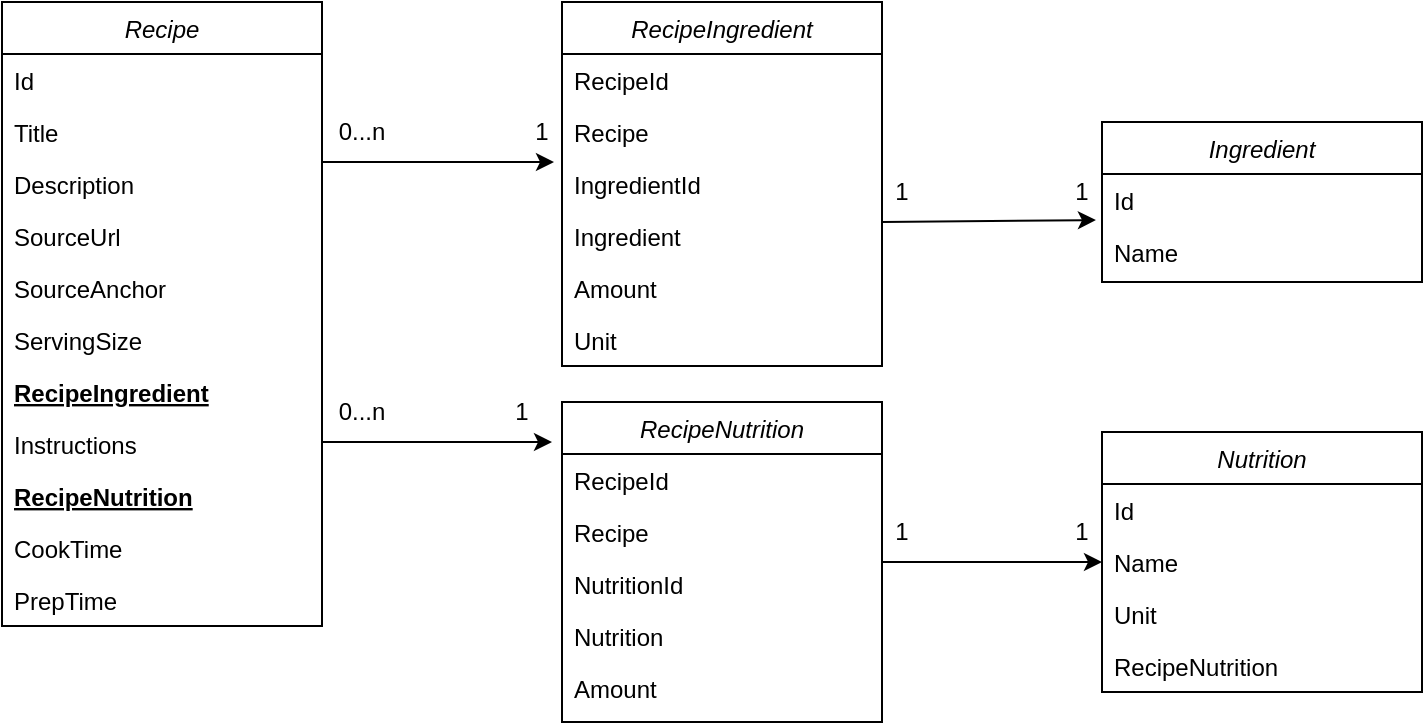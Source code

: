<mxfile version="24.8.3">
  <diagram id="C5RBs43oDa-KdzZeNtuy" name="Page-1">
    <mxGraphModel dx="1050" dy="596" grid="1" gridSize="10" guides="1" tooltips="1" connect="1" arrows="1" fold="1" page="1" pageScale="1" pageWidth="827" pageHeight="1169" math="0" shadow="0">
      <root>
        <mxCell id="WIyWlLk6GJQsqaUBKTNV-0" />
        <mxCell id="WIyWlLk6GJQsqaUBKTNV-1" parent="WIyWlLk6GJQsqaUBKTNV-0" />
        <mxCell id="zkfFHV4jXpPFQw0GAbJ--0" value="Recipe" style="swimlane;fontStyle=2;align=center;verticalAlign=top;childLayout=stackLayout;horizontal=1;startSize=26;horizontalStack=0;resizeParent=1;resizeLast=0;collapsible=1;marginBottom=0;rounded=0;shadow=0;strokeWidth=1;" parent="WIyWlLk6GJQsqaUBKTNV-1" vertex="1">
          <mxGeometry x="40" y="40" width="160" height="312" as="geometry">
            <mxRectangle x="40" y="40" width="160" height="26" as="alternateBounds" />
          </mxGeometry>
        </mxCell>
        <mxCell id="zkfFHV4jXpPFQw0GAbJ--1" value="Id" style="text;align=left;verticalAlign=top;spacingLeft=4;spacingRight=4;overflow=hidden;rotatable=0;points=[[0,0.5],[1,0.5]];portConstraint=eastwest;" parent="zkfFHV4jXpPFQw0GAbJ--0" vertex="1">
          <mxGeometry y="26" width="160" height="26" as="geometry" />
        </mxCell>
        <mxCell id="zkfFHV4jXpPFQw0GAbJ--2" value="Title" style="text;align=left;verticalAlign=top;spacingLeft=4;spacingRight=4;overflow=hidden;rotatable=0;points=[[0,0.5],[1,0.5]];portConstraint=eastwest;rounded=0;shadow=0;html=0;" parent="zkfFHV4jXpPFQw0GAbJ--0" vertex="1">
          <mxGeometry y="52" width="160" height="26" as="geometry" />
        </mxCell>
        <mxCell id="zkfFHV4jXpPFQw0GAbJ--3" value="Description" style="text;align=left;verticalAlign=top;spacingLeft=4;spacingRight=4;overflow=hidden;rotatable=0;points=[[0,0.5],[1,0.5]];portConstraint=eastwest;rounded=0;shadow=0;html=0;" parent="zkfFHV4jXpPFQw0GAbJ--0" vertex="1">
          <mxGeometry y="78" width="160" height="26" as="geometry" />
        </mxCell>
        <mxCell id="-X8Rm0rjrPP5jsaO2sCb-1" value="SourceUrl" style="text;align=left;verticalAlign=top;spacingLeft=4;spacingRight=4;overflow=hidden;rotatable=0;points=[[0,0.5],[1,0.5]];portConstraint=eastwest;rounded=0;shadow=0;html=0;" parent="zkfFHV4jXpPFQw0GAbJ--0" vertex="1">
          <mxGeometry y="104" width="160" height="26" as="geometry" />
        </mxCell>
        <mxCell id="-X8Rm0rjrPP5jsaO2sCb-31" value="SourceAnchor" style="text;align=left;verticalAlign=top;spacingLeft=4;spacingRight=4;overflow=hidden;rotatable=0;points=[[0,0.5],[1,0.5]];portConstraint=eastwest;rounded=0;shadow=0;html=0;" parent="zkfFHV4jXpPFQw0GAbJ--0" vertex="1">
          <mxGeometry y="130" width="160" height="26" as="geometry" />
        </mxCell>
        <mxCell id="-X8Rm0rjrPP5jsaO2sCb-2" value="ServingSize" style="text;align=left;verticalAlign=top;spacingLeft=4;spacingRight=4;overflow=hidden;rotatable=0;points=[[0,0.5],[1,0.5]];portConstraint=eastwest;rounded=0;shadow=0;html=0;" parent="zkfFHV4jXpPFQw0GAbJ--0" vertex="1">
          <mxGeometry y="156" width="160" height="26" as="geometry" />
        </mxCell>
        <mxCell id="-X8Rm0rjrPP5jsaO2sCb-6" value="RecipeIngredient" style="text;align=left;verticalAlign=top;spacingLeft=4;spacingRight=4;overflow=hidden;rotatable=0;points=[[0,0.5],[1,0.5]];portConstraint=eastwest;rounded=0;shadow=0;html=0;fontStyle=5" parent="zkfFHV4jXpPFQw0GAbJ--0" vertex="1">
          <mxGeometry y="182" width="160" height="26" as="geometry" />
        </mxCell>
        <mxCell id="-X8Rm0rjrPP5jsaO2sCb-7" value="Instructions" style="text;align=left;verticalAlign=top;spacingLeft=4;spacingRight=4;overflow=hidden;rotatable=0;points=[[0,0.5],[1,0.5]];portConstraint=eastwest;rounded=0;shadow=0;html=0;" parent="zkfFHV4jXpPFQw0GAbJ--0" vertex="1">
          <mxGeometry y="208" width="160" height="26" as="geometry" />
        </mxCell>
        <mxCell id="-X8Rm0rjrPP5jsaO2sCb-5" value="RecipeNutrition" style="text;align=left;verticalAlign=top;spacingLeft=4;spacingRight=4;overflow=hidden;rotatable=0;points=[[0,0.5],[1,0.5]];portConstraint=eastwest;rounded=0;shadow=0;html=0;fontStyle=5" parent="zkfFHV4jXpPFQw0GAbJ--0" vertex="1">
          <mxGeometry y="234" width="160" height="26" as="geometry" />
        </mxCell>
        <mxCell id="-X8Rm0rjrPP5jsaO2sCb-4" value="CookTime" style="text;align=left;verticalAlign=top;spacingLeft=4;spacingRight=4;overflow=hidden;rotatable=0;points=[[0,0.5],[1,0.5]];portConstraint=eastwest;rounded=0;shadow=0;html=0;" parent="zkfFHV4jXpPFQw0GAbJ--0" vertex="1">
          <mxGeometry y="260" width="160" height="26" as="geometry" />
        </mxCell>
        <mxCell id="-X8Rm0rjrPP5jsaO2sCb-3" value="PrepTime" style="text;align=left;verticalAlign=top;spacingLeft=4;spacingRight=4;overflow=hidden;rotatable=0;points=[[0,0.5],[1,0.5]];portConstraint=eastwest;rounded=0;shadow=0;html=0;" parent="zkfFHV4jXpPFQw0GAbJ--0" vertex="1">
          <mxGeometry y="286" width="160" height="26" as="geometry" />
        </mxCell>
        <mxCell id="-X8Rm0rjrPP5jsaO2sCb-8" value="Ingredient" style="swimlane;fontStyle=2;align=center;verticalAlign=top;childLayout=stackLayout;horizontal=1;startSize=26;horizontalStack=0;resizeParent=1;resizeLast=0;collapsible=1;marginBottom=0;rounded=0;shadow=0;strokeWidth=1;" parent="WIyWlLk6GJQsqaUBKTNV-1" vertex="1">
          <mxGeometry x="590" y="100" width="160" height="80" as="geometry">
            <mxRectangle x="230" y="140" width="160" height="26" as="alternateBounds" />
          </mxGeometry>
        </mxCell>
        <mxCell id="-X8Rm0rjrPP5jsaO2sCb-9" value="Id" style="text;align=left;verticalAlign=top;spacingLeft=4;spacingRight=4;overflow=hidden;rotatable=0;points=[[0,0.5],[1,0.5]];portConstraint=eastwest;" parent="-X8Rm0rjrPP5jsaO2sCb-8" vertex="1">
          <mxGeometry y="26" width="160" height="26" as="geometry" />
        </mxCell>
        <mxCell id="-X8Rm0rjrPP5jsaO2sCb-10" value="Name" style="text;align=left;verticalAlign=top;spacingLeft=4;spacingRight=4;overflow=hidden;rotatable=0;points=[[0,0.5],[1,0.5]];portConstraint=eastwest;rounded=0;shadow=0;html=0;" parent="-X8Rm0rjrPP5jsaO2sCb-8" vertex="1">
          <mxGeometry y="52" width="160" height="26" as="geometry" />
        </mxCell>
        <mxCell id="-X8Rm0rjrPP5jsaO2sCb-19" value="Nutrition" style="swimlane;fontStyle=2;align=center;verticalAlign=top;childLayout=stackLayout;horizontal=1;startSize=26;horizontalStack=0;resizeParent=1;resizeLast=0;collapsible=1;marginBottom=0;rounded=0;shadow=0;strokeWidth=1;" parent="WIyWlLk6GJQsqaUBKTNV-1" vertex="1">
          <mxGeometry x="590" y="255" width="160" height="130" as="geometry">
            <mxRectangle x="230" y="140" width="160" height="26" as="alternateBounds" />
          </mxGeometry>
        </mxCell>
        <mxCell id="-X8Rm0rjrPP5jsaO2sCb-20" value="Id" style="text;align=left;verticalAlign=top;spacingLeft=4;spacingRight=4;overflow=hidden;rotatable=0;points=[[0,0.5],[1,0.5]];portConstraint=eastwest;" parent="-X8Rm0rjrPP5jsaO2sCb-19" vertex="1">
          <mxGeometry y="26" width="160" height="26" as="geometry" />
        </mxCell>
        <mxCell id="-X8Rm0rjrPP5jsaO2sCb-21" value="Name" style="text;align=left;verticalAlign=top;spacingLeft=4;spacingRight=4;overflow=hidden;rotatable=0;points=[[0,0.5],[1,0.5]];portConstraint=eastwest;rounded=0;shadow=0;html=0;" parent="-X8Rm0rjrPP5jsaO2sCb-19" vertex="1">
          <mxGeometry y="52" width="160" height="26" as="geometry" />
        </mxCell>
        <mxCell id="-X8Rm0rjrPP5jsaO2sCb-23" value="Unit" style="text;align=left;verticalAlign=top;spacingLeft=4;spacingRight=4;overflow=hidden;rotatable=0;points=[[0,0.5],[1,0.5]];portConstraint=eastwest;rounded=0;shadow=0;html=0;" parent="-X8Rm0rjrPP5jsaO2sCb-19" vertex="1">
          <mxGeometry y="78" width="160" height="26" as="geometry" />
        </mxCell>
        <mxCell id="-X8Rm0rjrPP5jsaO2sCb-35" value="RecipeNutrition" style="text;align=left;verticalAlign=top;spacingLeft=4;spacingRight=4;overflow=hidden;rotatable=0;points=[[0,0.5],[1,0.5]];portConstraint=eastwest;rounded=0;shadow=0;html=0;" parent="-X8Rm0rjrPP5jsaO2sCb-19" vertex="1">
          <mxGeometry y="104" width="160" height="26" as="geometry" />
        </mxCell>
        <mxCell id="-X8Rm0rjrPP5jsaO2sCb-25" value="" style="endArrow=classic;html=1;rounded=0;entryX=0.75;entryY=1;entryDx=0;entryDy=0;" parent="WIyWlLk6GJQsqaUBKTNV-1" target="-X8Rm0rjrPP5jsaO2sCb-27" edge="1">
          <mxGeometry width="50" height="50" relative="1" as="geometry">
            <mxPoint x="200" y="260" as="sourcePoint" />
            <mxPoint x="300" y="287" as="targetPoint" />
          </mxGeometry>
        </mxCell>
        <mxCell id="-X8Rm0rjrPP5jsaO2sCb-26" value="0...n" style="text;html=1;align=center;verticalAlign=middle;whiteSpace=wrap;rounded=0;" parent="WIyWlLk6GJQsqaUBKTNV-1" vertex="1">
          <mxGeometry x="190" y="230" width="60" height="30" as="geometry" />
        </mxCell>
        <mxCell id="-X8Rm0rjrPP5jsaO2sCb-27" value="1" style="text;html=1;align=center;verticalAlign=middle;whiteSpace=wrap;rounded=0;" parent="WIyWlLk6GJQsqaUBKTNV-1" vertex="1">
          <mxGeometry x="270" y="230" width="60" height="30" as="geometry" />
        </mxCell>
        <mxCell id="-X8Rm0rjrPP5jsaO2sCb-32" value="" style="endArrow=classic;html=1;rounded=0;entryX=-0.025;entryY=0.077;entryDx=0;entryDy=0;entryPerimeter=0;" parent="WIyWlLk6GJQsqaUBKTNV-1" target="-X8Rm0rjrPP5jsaO2sCb-45" edge="1">
          <mxGeometry width="50" height="50" relative="1" as="geometry">
            <mxPoint x="200" y="120" as="sourcePoint" />
            <mxPoint x="306.96" y="120.002" as="targetPoint" />
          </mxGeometry>
        </mxCell>
        <mxCell id="-X8Rm0rjrPP5jsaO2sCb-33" value="0...n" style="text;html=1;align=center;verticalAlign=middle;whiteSpace=wrap;rounded=0;" parent="WIyWlLk6GJQsqaUBKTNV-1" vertex="1">
          <mxGeometry x="190" y="90" width="60" height="30" as="geometry" />
        </mxCell>
        <mxCell id="-X8Rm0rjrPP5jsaO2sCb-34" value="1" style="text;html=1;align=center;verticalAlign=middle;whiteSpace=wrap;rounded=0;" parent="WIyWlLk6GJQsqaUBKTNV-1" vertex="1">
          <mxGeometry x="280" y="90" width="60" height="30" as="geometry" />
        </mxCell>
        <mxCell id="-X8Rm0rjrPP5jsaO2sCb-36" value="RecipeNutrition" style="swimlane;fontStyle=2;align=center;verticalAlign=top;childLayout=stackLayout;horizontal=1;startSize=26;horizontalStack=0;resizeParent=1;resizeLast=0;collapsible=1;marginBottom=0;rounded=0;shadow=0;strokeWidth=1;" parent="WIyWlLk6GJQsqaUBKTNV-1" vertex="1">
          <mxGeometry x="320" y="240" width="160" height="160" as="geometry">
            <mxRectangle x="230" y="140" width="160" height="26" as="alternateBounds" />
          </mxGeometry>
        </mxCell>
        <mxCell id="-X8Rm0rjrPP5jsaO2sCb-37" value="RecipeId" style="text;align=left;verticalAlign=top;spacingLeft=4;spacingRight=4;overflow=hidden;rotatable=0;points=[[0,0.5],[1,0.5]];portConstraint=eastwest;" parent="-X8Rm0rjrPP5jsaO2sCb-36" vertex="1">
          <mxGeometry y="26" width="160" height="26" as="geometry" />
        </mxCell>
        <mxCell id="-X8Rm0rjrPP5jsaO2sCb-38" value="Recipe" style="text;align=left;verticalAlign=top;spacingLeft=4;spacingRight=4;overflow=hidden;rotatable=0;points=[[0,0.5],[1,0.5]];portConstraint=eastwest;rounded=0;shadow=0;html=0;" parent="-X8Rm0rjrPP5jsaO2sCb-36" vertex="1">
          <mxGeometry y="52" width="160" height="26" as="geometry" />
        </mxCell>
        <mxCell id="-X8Rm0rjrPP5jsaO2sCb-39" value="NutritionId" style="text;align=left;verticalAlign=top;spacingLeft=4;spacingRight=4;overflow=hidden;rotatable=0;points=[[0,0.5],[1,0.5]];portConstraint=eastwest;rounded=0;shadow=0;html=0;" parent="-X8Rm0rjrPP5jsaO2sCb-36" vertex="1">
          <mxGeometry y="78" width="160" height="26" as="geometry" />
        </mxCell>
        <mxCell id="-X8Rm0rjrPP5jsaO2sCb-40" value="Nutrition" style="text;align=left;verticalAlign=top;spacingLeft=4;spacingRight=4;overflow=hidden;rotatable=0;points=[[0,0.5],[1,0.5]];portConstraint=eastwest;rounded=0;shadow=0;html=0;" parent="-X8Rm0rjrPP5jsaO2sCb-36" vertex="1">
          <mxGeometry y="104" width="160" height="26" as="geometry" />
        </mxCell>
        <mxCell id="-X8Rm0rjrPP5jsaO2sCb-41" value="Amount" style="text;align=left;verticalAlign=top;spacingLeft=4;spacingRight=4;overflow=hidden;rotatable=0;points=[[0,0.5],[1,0.5]];portConstraint=eastwest;rounded=0;shadow=0;html=0;" parent="-X8Rm0rjrPP5jsaO2sCb-36" vertex="1">
          <mxGeometry y="130" width="160" height="26" as="geometry" />
        </mxCell>
        <mxCell id="-X8Rm0rjrPP5jsaO2sCb-42" value="RecipeIngredient" style="swimlane;fontStyle=2;align=center;verticalAlign=top;childLayout=stackLayout;horizontal=1;startSize=26;horizontalStack=0;resizeParent=1;resizeLast=0;collapsible=1;marginBottom=0;rounded=0;shadow=0;strokeWidth=1;" parent="WIyWlLk6GJQsqaUBKTNV-1" vertex="1">
          <mxGeometry x="320" y="40" width="160" height="182" as="geometry">
            <mxRectangle x="230" y="140" width="160" height="26" as="alternateBounds" />
          </mxGeometry>
        </mxCell>
        <mxCell id="-X8Rm0rjrPP5jsaO2sCb-43" value="RecipeId" style="text;align=left;verticalAlign=top;spacingLeft=4;spacingRight=4;overflow=hidden;rotatable=0;points=[[0,0.5],[1,0.5]];portConstraint=eastwest;" parent="-X8Rm0rjrPP5jsaO2sCb-42" vertex="1">
          <mxGeometry y="26" width="160" height="26" as="geometry" />
        </mxCell>
        <mxCell id="-X8Rm0rjrPP5jsaO2sCb-44" value="Recipe" style="text;align=left;verticalAlign=top;spacingLeft=4;spacingRight=4;overflow=hidden;rotatable=0;points=[[0,0.5],[1,0.5]];portConstraint=eastwest;rounded=0;shadow=0;html=0;" parent="-X8Rm0rjrPP5jsaO2sCb-42" vertex="1">
          <mxGeometry y="52" width="160" height="26" as="geometry" />
        </mxCell>
        <mxCell id="-X8Rm0rjrPP5jsaO2sCb-45" value="IngredientId" style="text;align=left;verticalAlign=top;spacingLeft=4;spacingRight=4;overflow=hidden;rotatable=0;points=[[0,0.5],[1,0.5]];portConstraint=eastwest;rounded=0;shadow=0;html=0;" parent="-X8Rm0rjrPP5jsaO2sCb-42" vertex="1">
          <mxGeometry y="78" width="160" height="26" as="geometry" />
        </mxCell>
        <mxCell id="-X8Rm0rjrPP5jsaO2sCb-46" value="Ingredient" style="text;align=left;verticalAlign=top;spacingLeft=4;spacingRight=4;overflow=hidden;rotatable=0;points=[[0,0.5],[1,0.5]];portConstraint=eastwest;rounded=0;shadow=0;html=0;" parent="-X8Rm0rjrPP5jsaO2sCb-42" vertex="1">
          <mxGeometry y="104" width="160" height="26" as="geometry" />
        </mxCell>
        <mxCell id="-X8Rm0rjrPP5jsaO2sCb-47" value="Amount" style="text;align=left;verticalAlign=top;spacingLeft=4;spacingRight=4;overflow=hidden;rotatable=0;points=[[0,0.5],[1,0.5]];portConstraint=eastwest;rounded=0;shadow=0;html=0;" parent="-X8Rm0rjrPP5jsaO2sCb-42" vertex="1">
          <mxGeometry y="130" width="160" height="26" as="geometry" />
        </mxCell>
        <mxCell id="-X8Rm0rjrPP5jsaO2sCb-48" value="Unit" style="text;align=left;verticalAlign=top;spacingLeft=4;spacingRight=4;overflow=hidden;rotatable=0;points=[[0,0.5],[1,0.5]];portConstraint=eastwest;rounded=0;shadow=0;html=0;" parent="-X8Rm0rjrPP5jsaO2sCb-42" vertex="1">
          <mxGeometry y="156" width="160" height="26" as="geometry" />
        </mxCell>
        <mxCell id="-X8Rm0rjrPP5jsaO2sCb-49" value="" style="endArrow=classic;html=1;rounded=0;entryX=0;entryY=0.5;entryDx=0;entryDy=0;" parent="WIyWlLk6GJQsqaUBKTNV-1" target="-X8Rm0rjrPP5jsaO2sCb-21" edge="1">
          <mxGeometry width="50" height="50" relative="1" as="geometry">
            <mxPoint x="480" y="320" as="sourcePoint" />
            <mxPoint x="530" y="270" as="targetPoint" />
          </mxGeometry>
        </mxCell>
        <mxCell id="-X8Rm0rjrPP5jsaO2sCb-50" value="1" style="text;html=1;align=center;verticalAlign=middle;whiteSpace=wrap;rounded=0;" parent="WIyWlLk6GJQsqaUBKTNV-1" vertex="1">
          <mxGeometry x="460" y="290" width="60" height="30" as="geometry" />
        </mxCell>
        <mxCell id="-X8Rm0rjrPP5jsaO2sCb-51" value="1" style="text;html=1;align=center;verticalAlign=middle;whiteSpace=wrap;rounded=0;" parent="WIyWlLk6GJQsqaUBKTNV-1" vertex="1">
          <mxGeometry x="550" y="290" width="60" height="30" as="geometry" />
        </mxCell>
        <mxCell id="-X8Rm0rjrPP5jsaO2sCb-52" value="" style="endArrow=classic;html=1;rounded=0;entryX=-0.019;entryY=0.885;entryDx=0;entryDy=0;entryPerimeter=0;" parent="WIyWlLk6GJQsqaUBKTNV-1" target="-X8Rm0rjrPP5jsaO2sCb-9" edge="1">
          <mxGeometry width="50" height="50" relative="1" as="geometry">
            <mxPoint x="480" y="150" as="sourcePoint" />
            <mxPoint x="530" y="100" as="targetPoint" />
          </mxGeometry>
        </mxCell>
        <mxCell id="-X8Rm0rjrPP5jsaO2sCb-53" value="1" style="text;html=1;align=center;verticalAlign=middle;whiteSpace=wrap;rounded=0;" parent="WIyWlLk6GJQsqaUBKTNV-1" vertex="1">
          <mxGeometry x="460" y="120" width="60" height="30" as="geometry" />
        </mxCell>
        <mxCell id="-X8Rm0rjrPP5jsaO2sCb-54" value="1" style="text;html=1;align=center;verticalAlign=middle;whiteSpace=wrap;rounded=0;" parent="WIyWlLk6GJQsqaUBKTNV-1" vertex="1">
          <mxGeometry x="550" y="120" width="60" height="30" as="geometry" />
        </mxCell>
      </root>
    </mxGraphModel>
  </diagram>
</mxfile>
